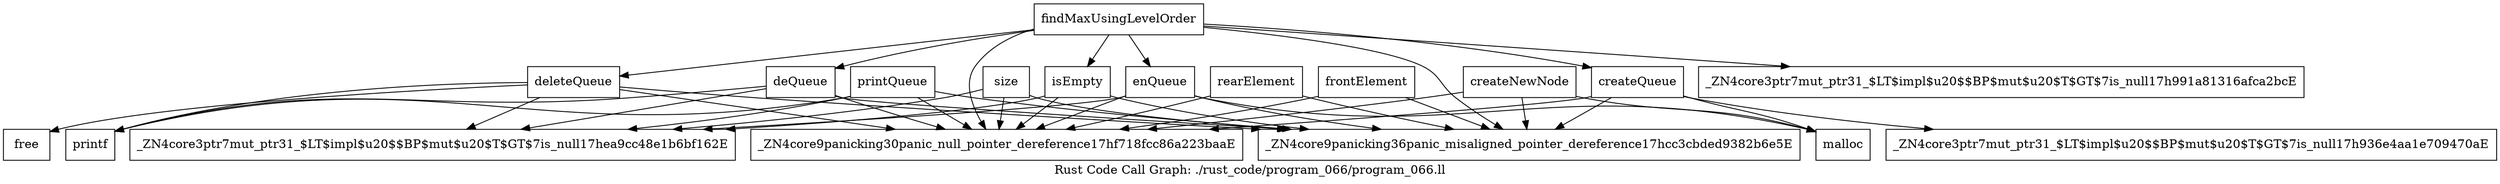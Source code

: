 digraph "Rust Code Call Graph: ./rust_code/program_066/program_066.ll" {
	label="Rust Code Call Graph: ./rust_code/program_066/program_066.ll";

	Node0x5639de120710 [shape=record,label="{_ZN4core3ptr7mut_ptr31_$LT$impl$u20$$BP$mut$u20$T$GT$7is_null17h936e4aa1e709470aE}"];
	Node0x5639de122480 [shape=record,label="{_ZN4core3ptr7mut_ptr31_$LT$impl$u20$$BP$mut$u20$T$GT$7is_null17h991a81316afca2bcE}"];
	Node0x5639de1239c0 [shape=record,label="{_ZN4core3ptr7mut_ptr31_$LT$impl$u20$$BP$mut$u20$T$GT$7is_null17hea9cc48e1b6bf162E}"];
	Node0x5639de108810 [shape=record,label="{createQueue}"];
	Node0x5639de108810 -> Node0x5639de129170;
	Node0x5639de108810 -> Node0x5639de120710;
	Node0x5639de108810 -> Node0x5639de12c400;
	Node0x5639de108810 -> Node0x5639de10d920;
	Node0x5639de14f900 [shape=record,label="{size}"];
	Node0x5639de14f900 -> Node0x5639de12c400;
	Node0x5639de14f900 -> Node0x5639de10d920;
	Node0x5639de14f900 -> Node0x5639de1239c0;
	Node0x5639de136150 [shape=record,label="{deQueue}"];
	Node0x5639de136150 -> Node0x5639de12c400;
	Node0x5639de136150 -> Node0x5639de1239c0;
	Node0x5639de136150 -> Node0x5639de10d920;
	Node0x5639de136150 -> Node0x5639de138880;
	Node0x5639de12df40 [shape=record,label="{frontElement}"];
	Node0x5639de12df40 -> Node0x5639de12c400;
	Node0x5639de12df40 -> Node0x5639de10d920;
	Node0x5639de130060 [shape=record,label="{rearElement}"];
	Node0x5639de130060 -> Node0x5639de12c400;
	Node0x5639de130060 -> Node0x5639de10d920;
	Node0x5639de132930 [shape=record,label="{isEmpty}"];
	Node0x5639de132930 -> Node0x5639de12c400;
	Node0x5639de132930 -> Node0x5639de1239c0;
	Node0x5639de132930 -> Node0x5639de10d920;
	Node0x5639de134ca0 [shape=record,label="{enQueue}"];
	Node0x5639de134ca0 -> Node0x5639de129170;
	Node0x5639de134ca0 -> Node0x5639de12c400;
	Node0x5639de134ca0 -> Node0x5639de10d920;
	Node0x5639de134ca0 -> Node0x5639de1239c0;
	Node0x5639de129170 [shape=record,label="{malloc}"];
	Node0x5639de12c400 [shape=record,label="{_ZN4core9panicking36panic_misaligned_pointer_dereference17hcc3cbded9382b6e5E}"];
	Node0x5639de10d920 [shape=record,label="{_ZN4core9panicking30panic_null_pointer_dereference17hf718fcc86a223baaE}"];
	Node0x5639de138880 [shape=record,label="{printf}"];
	Node0x5639de13f8a0 [shape=record,label="{free}"];
	Node0x5639de13aa40 [shape=record,label="{printQueue}"];
	Node0x5639de13aa40 -> Node0x5639de12c400;
	Node0x5639de13aa40 -> Node0x5639de10d920;
	Node0x5639de13aa40 -> Node0x5639de138880;
	Node0x5639de13aa40 -> Node0x5639de1239c0;
	Node0x5639de13d010 [shape=record,label="{deleteQueue}"];
	Node0x5639de13d010 -> Node0x5639de12c400;
	Node0x5639de13d010 -> Node0x5639de1239c0;
	Node0x5639de13d010 -> Node0x5639de10d920;
	Node0x5639de13d010 -> Node0x5639de13f8a0;
	Node0x5639de13d010 -> Node0x5639de138880;
	Node0x5639de14afd0 [shape=record,label="{createNewNode}"];
	Node0x5639de14afd0 -> Node0x5639de129170;
	Node0x5639de14afd0 -> Node0x5639de12c400;
	Node0x5639de14afd0 -> Node0x5639de10d920;
	Node0x5639de10d5a0 [shape=record,label="{findMaxUsingLevelOrder}"];
	Node0x5639de10d5a0 -> Node0x5639de108810;
	Node0x5639de10d5a0 -> Node0x5639de134ca0;
	Node0x5639de10d5a0 -> Node0x5639de132930;
	Node0x5639de10d5a0 -> Node0x5639de136150;
	Node0x5639de10d5a0 -> Node0x5639de13d010;
	Node0x5639de10d5a0 -> Node0x5639de12c400;
	Node0x5639de10d5a0 -> Node0x5639de10d920;
	Node0x5639de10d5a0 -> Node0x5639de122480;
}
